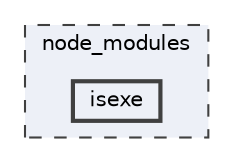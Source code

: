 digraph "node_modules/isexe"
{
 // LATEX_PDF_SIZE
  bgcolor="transparent";
  edge [fontname=Helvetica,fontsize=10,labelfontname=Helvetica,labelfontsize=10];
  node [fontname=Helvetica,fontsize=10,shape=box,height=0.2,width=0.4];
  compound=true
  subgraph clusterdir_acd06b18086a0dd2ae699b1e0b775be8 {
    graph [ bgcolor="#edf0f7", pencolor="grey25", label="node_modules", fontname=Helvetica,fontsize=10 style="filled,dashed", URL="dir_acd06b18086a0dd2ae699b1e0b775be8.html",tooltip=""]
  dir_d504f49285d27432d74388c1b6f200dd [label="isexe", fillcolor="#edf0f7", color="grey25", style="filled,bold", URL="dir_d504f49285d27432d74388c1b6f200dd.html",tooltip=""];
  }
}
